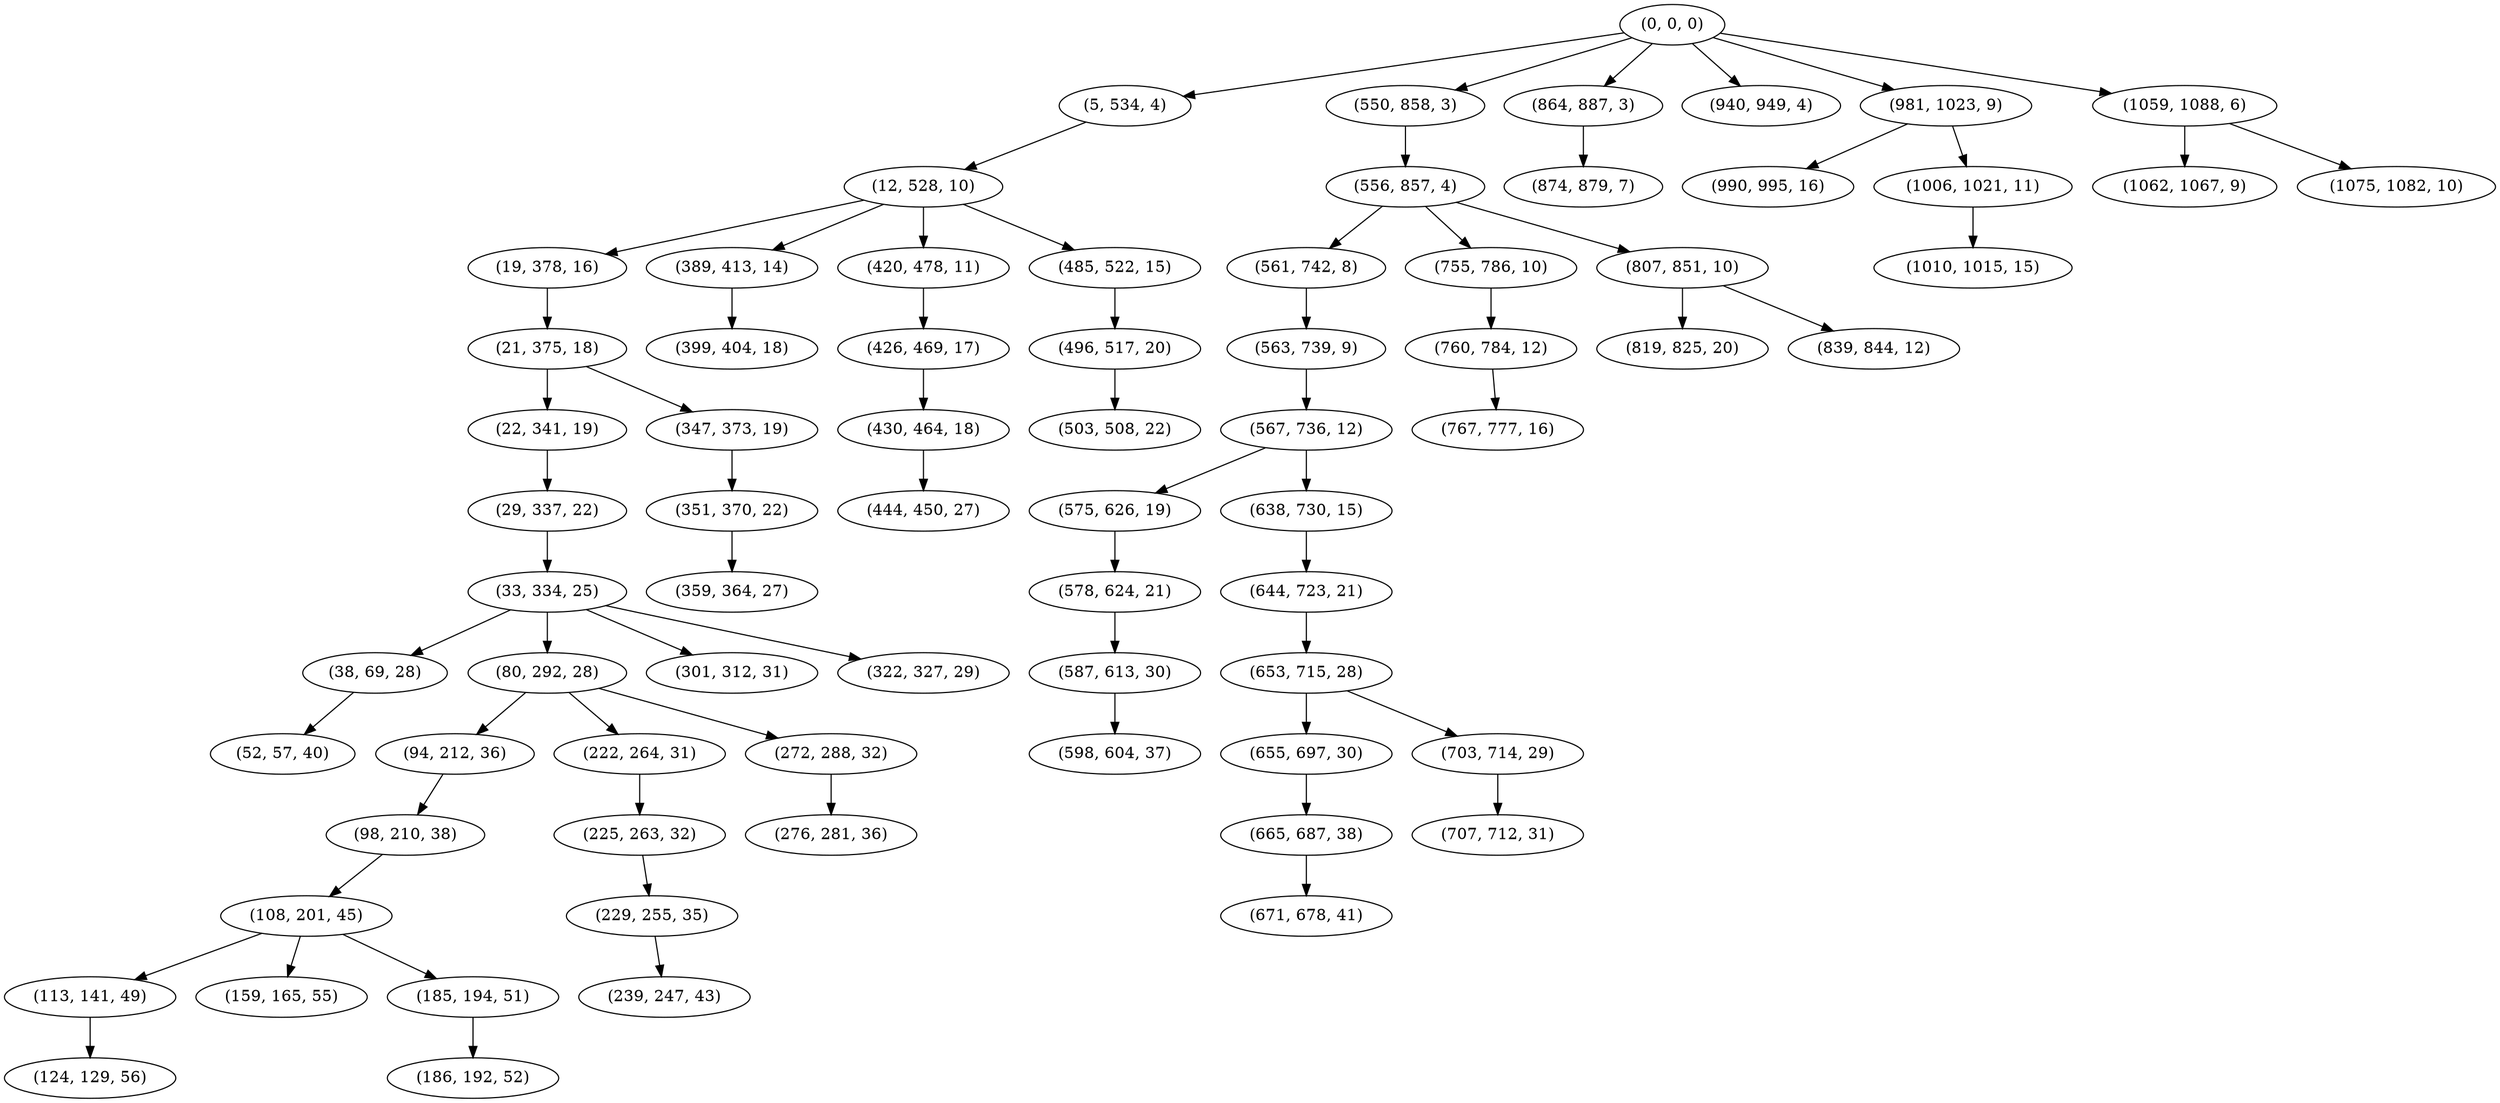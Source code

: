 digraph tree {
    "(0, 0, 0)";
    "(5, 534, 4)";
    "(12, 528, 10)";
    "(19, 378, 16)";
    "(21, 375, 18)";
    "(22, 341, 19)";
    "(29, 337, 22)";
    "(33, 334, 25)";
    "(38, 69, 28)";
    "(52, 57, 40)";
    "(80, 292, 28)";
    "(94, 212, 36)";
    "(98, 210, 38)";
    "(108, 201, 45)";
    "(113, 141, 49)";
    "(124, 129, 56)";
    "(159, 165, 55)";
    "(185, 194, 51)";
    "(186, 192, 52)";
    "(222, 264, 31)";
    "(225, 263, 32)";
    "(229, 255, 35)";
    "(239, 247, 43)";
    "(272, 288, 32)";
    "(276, 281, 36)";
    "(301, 312, 31)";
    "(322, 327, 29)";
    "(347, 373, 19)";
    "(351, 370, 22)";
    "(359, 364, 27)";
    "(389, 413, 14)";
    "(399, 404, 18)";
    "(420, 478, 11)";
    "(426, 469, 17)";
    "(430, 464, 18)";
    "(444, 450, 27)";
    "(485, 522, 15)";
    "(496, 517, 20)";
    "(503, 508, 22)";
    "(550, 858, 3)";
    "(556, 857, 4)";
    "(561, 742, 8)";
    "(563, 739, 9)";
    "(567, 736, 12)";
    "(575, 626, 19)";
    "(578, 624, 21)";
    "(587, 613, 30)";
    "(598, 604, 37)";
    "(638, 730, 15)";
    "(644, 723, 21)";
    "(653, 715, 28)";
    "(655, 697, 30)";
    "(665, 687, 38)";
    "(671, 678, 41)";
    "(703, 714, 29)";
    "(707, 712, 31)";
    "(755, 786, 10)";
    "(760, 784, 12)";
    "(767, 777, 16)";
    "(807, 851, 10)";
    "(819, 825, 20)";
    "(839, 844, 12)";
    "(864, 887, 3)";
    "(874, 879, 7)";
    "(940, 949, 4)";
    "(981, 1023, 9)";
    "(990, 995, 16)";
    "(1006, 1021, 11)";
    "(1010, 1015, 15)";
    "(1059, 1088, 6)";
    "(1062, 1067, 9)";
    "(1075, 1082, 10)";
    "(0, 0, 0)" -> "(5, 534, 4)";
    "(0, 0, 0)" -> "(550, 858, 3)";
    "(0, 0, 0)" -> "(864, 887, 3)";
    "(0, 0, 0)" -> "(940, 949, 4)";
    "(0, 0, 0)" -> "(981, 1023, 9)";
    "(0, 0, 0)" -> "(1059, 1088, 6)";
    "(5, 534, 4)" -> "(12, 528, 10)";
    "(12, 528, 10)" -> "(19, 378, 16)";
    "(12, 528, 10)" -> "(389, 413, 14)";
    "(12, 528, 10)" -> "(420, 478, 11)";
    "(12, 528, 10)" -> "(485, 522, 15)";
    "(19, 378, 16)" -> "(21, 375, 18)";
    "(21, 375, 18)" -> "(22, 341, 19)";
    "(21, 375, 18)" -> "(347, 373, 19)";
    "(22, 341, 19)" -> "(29, 337, 22)";
    "(29, 337, 22)" -> "(33, 334, 25)";
    "(33, 334, 25)" -> "(38, 69, 28)";
    "(33, 334, 25)" -> "(80, 292, 28)";
    "(33, 334, 25)" -> "(301, 312, 31)";
    "(33, 334, 25)" -> "(322, 327, 29)";
    "(38, 69, 28)" -> "(52, 57, 40)";
    "(80, 292, 28)" -> "(94, 212, 36)";
    "(80, 292, 28)" -> "(222, 264, 31)";
    "(80, 292, 28)" -> "(272, 288, 32)";
    "(94, 212, 36)" -> "(98, 210, 38)";
    "(98, 210, 38)" -> "(108, 201, 45)";
    "(108, 201, 45)" -> "(113, 141, 49)";
    "(108, 201, 45)" -> "(159, 165, 55)";
    "(108, 201, 45)" -> "(185, 194, 51)";
    "(113, 141, 49)" -> "(124, 129, 56)";
    "(185, 194, 51)" -> "(186, 192, 52)";
    "(222, 264, 31)" -> "(225, 263, 32)";
    "(225, 263, 32)" -> "(229, 255, 35)";
    "(229, 255, 35)" -> "(239, 247, 43)";
    "(272, 288, 32)" -> "(276, 281, 36)";
    "(347, 373, 19)" -> "(351, 370, 22)";
    "(351, 370, 22)" -> "(359, 364, 27)";
    "(389, 413, 14)" -> "(399, 404, 18)";
    "(420, 478, 11)" -> "(426, 469, 17)";
    "(426, 469, 17)" -> "(430, 464, 18)";
    "(430, 464, 18)" -> "(444, 450, 27)";
    "(485, 522, 15)" -> "(496, 517, 20)";
    "(496, 517, 20)" -> "(503, 508, 22)";
    "(550, 858, 3)" -> "(556, 857, 4)";
    "(556, 857, 4)" -> "(561, 742, 8)";
    "(556, 857, 4)" -> "(755, 786, 10)";
    "(556, 857, 4)" -> "(807, 851, 10)";
    "(561, 742, 8)" -> "(563, 739, 9)";
    "(563, 739, 9)" -> "(567, 736, 12)";
    "(567, 736, 12)" -> "(575, 626, 19)";
    "(567, 736, 12)" -> "(638, 730, 15)";
    "(575, 626, 19)" -> "(578, 624, 21)";
    "(578, 624, 21)" -> "(587, 613, 30)";
    "(587, 613, 30)" -> "(598, 604, 37)";
    "(638, 730, 15)" -> "(644, 723, 21)";
    "(644, 723, 21)" -> "(653, 715, 28)";
    "(653, 715, 28)" -> "(655, 697, 30)";
    "(653, 715, 28)" -> "(703, 714, 29)";
    "(655, 697, 30)" -> "(665, 687, 38)";
    "(665, 687, 38)" -> "(671, 678, 41)";
    "(703, 714, 29)" -> "(707, 712, 31)";
    "(755, 786, 10)" -> "(760, 784, 12)";
    "(760, 784, 12)" -> "(767, 777, 16)";
    "(807, 851, 10)" -> "(819, 825, 20)";
    "(807, 851, 10)" -> "(839, 844, 12)";
    "(864, 887, 3)" -> "(874, 879, 7)";
    "(981, 1023, 9)" -> "(990, 995, 16)";
    "(981, 1023, 9)" -> "(1006, 1021, 11)";
    "(1006, 1021, 11)" -> "(1010, 1015, 15)";
    "(1059, 1088, 6)" -> "(1062, 1067, 9)";
    "(1059, 1088, 6)" -> "(1075, 1082, 10)";
}

